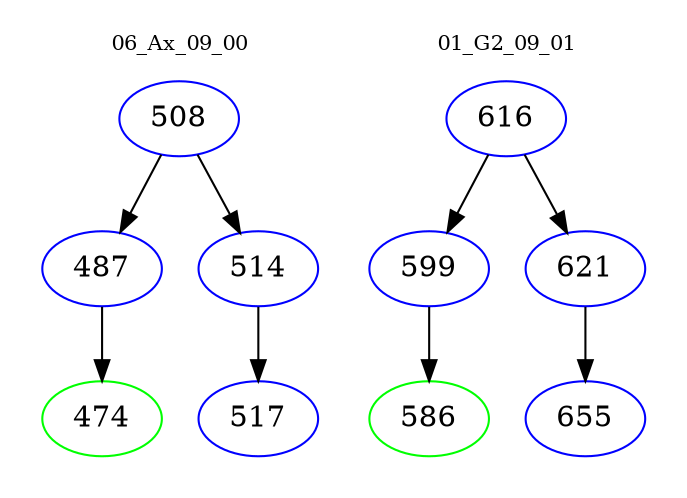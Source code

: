 digraph{
subgraph cluster_0 {
color = white
label = "06_Ax_09_00";
fontsize=10;
T0_508 [label="508", color="blue"]
T0_508 -> T0_487 [color="black"]
T0_487 [label="487", color="blue"]
T0_487 -> T0_474 [color="black"]
T0_474 [label="474", color="green"]
T0_508 -> T0_514 [color="black"]
T0_514 [label="514", color="blue"]
T0_514 -> T0_517 [color="black"]
T0_517 [label="517", color="blue"]
}
subgraph cluster_1 {
color = white
label = "01_G2_09_01";
fontsize=10;
T1_616 [label="616", color="blue"]
T1_616 -> T1_599 [color="black"]
T1_599 [label="599", color="blue"]
T1_599 -> T1_586 [color="black"]
T1_586 [label="586", color="green"]
T1_616 -> T1_621 [color="black"]
T1_621 [label="621", color="blue"]
T1_621 -> T1_655 [color="black"]
T1_655 [label="655", color="blue"]
}
}
